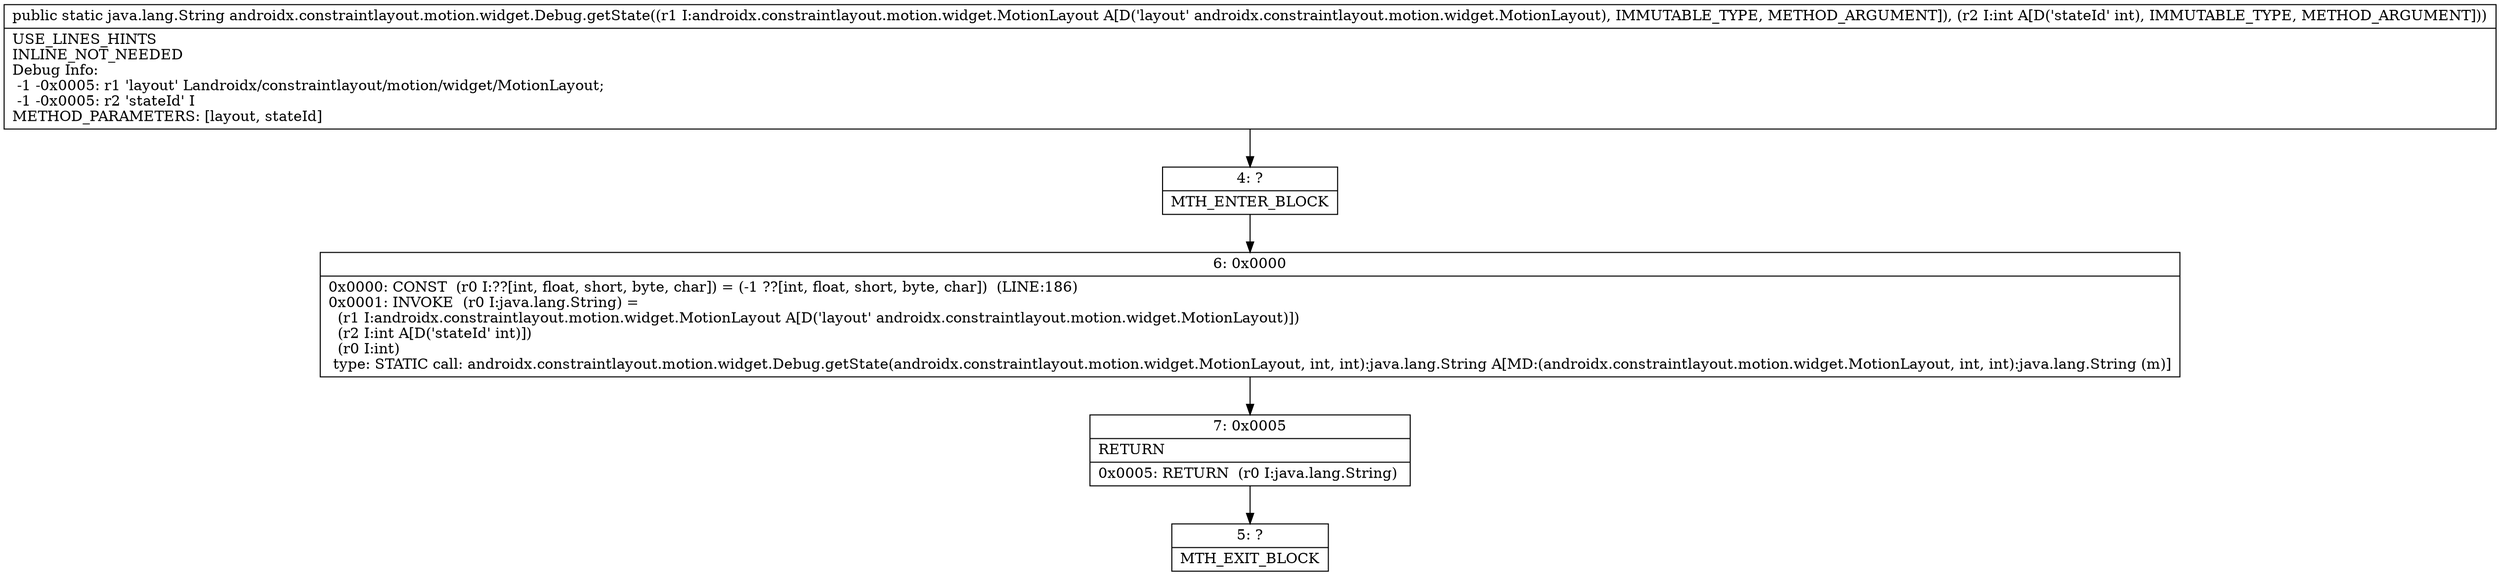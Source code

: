 digraph "CFG forandroidx.constraintlayout.motion.widget.Debug.getState(Landroidx\/constraintlayout\/motion\/widget\/MotionLayout;I)Ljava\/lang\/String;" {
Node_4 [shape=record,label="{4\:\ ?|MTH_ENTER_BLOCK\l}"];
Node_6 [shape=record,label="{6\:\ 0x0000|0x0000: CONST  (r0 I:??[int, float, short, byte, char]) = (\-1 ??[int, float, short, byte, char])  (LINE:186)\l0x0001: INVOKE  (r0 I:java.lang.String) = \l  (r1 I:androidx.constraintlayout.motion.widget.MotionLayout A[D('layout' androidx.constraintlayout.motion.widget.MotionLayout)])\l  (r2 I:int A[D('stateId' int)])\l  (r0 I:int)\l type: STATIC call: androidx.constraintlayout.motion.widget.Debug.getState(androidx.constraintlayout.motion.widget.MotionLayout, int, int):java.lang.String A[MD:(androidx.constraintlayout.motion.widget.MotionLayout, int, int):java.lang.String (m)]\l}"];
Node_7 [shape=record,label="{7\:\ 0x0005|RETURN\l|0x0005: RETURN  (r0 I:java.lang.String) \l}"];
Node_5 [shape=record,label="{5\:\ ?|MTH_EXIT_BLOCK\l}"];
MethodNode[shape=record,label="{public static java.lang.String androidx.constraintlayout.motion.widget.Debug.getState((r1 I:androidx.constraintlayout.motion.widget.MotionLayout A[D('layout' androidx.constraintlayout.motion.widget.MotionLayout), IMMUTABLE_TYPE, METHOD_ARGUMENT]), (r2 I:int A[D('stateId' int), IMMUTABLE_TYPE, METHOD_ARGUMENT]))  | USE_LINES_HINTS\lINLINE_NOT_NEEDED\lDebug Info:\l  \-1 \-0x0005: r1 'layout' Landroidx\/constraintlayout\/motion\/widget\/MotionLayout;\l  \-1 \-0x0005: r2 'stateId' I\lMETHOD_PARAMETERS: [layout, stateId]\l}"];
MethodNode -> Node_4;Node_4 -> Node_6;
Node_6 -> Node_7;
Node_7 -> Node_5;
}

